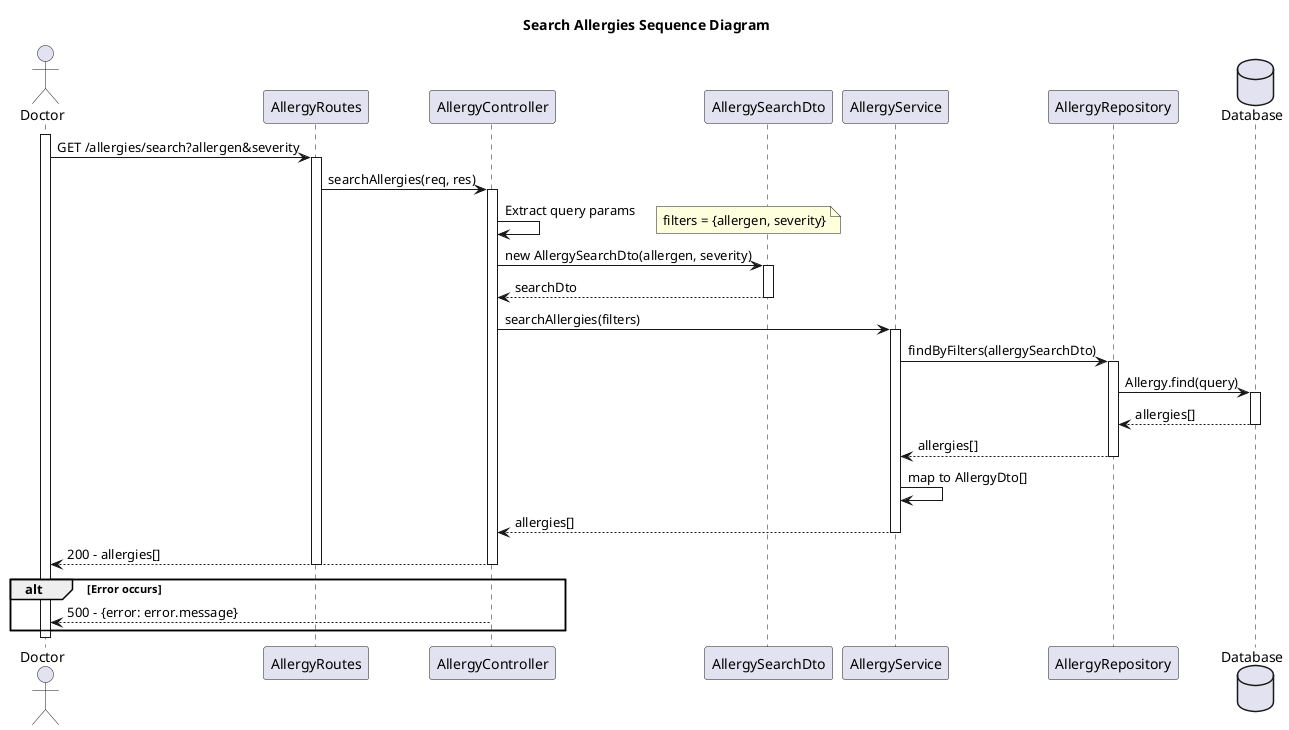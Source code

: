 @startuml
title "Search Allergies Sequence Diagram"

actor Doctor
participant AllergyRoutes
participant AllergyController
participant AllergySearchDto
participant AllergyService
participant AllergyRepository
database Database

activate Doctor
Doctor -> AllergyRoutes: GET /allergies/search?allergen&severity
activate AllergyRoutes

AllergyRoutes -> AllergyController: searchAllergies(req, res)
activate AllergyController

AllergyController -> AllergyController: Extract query params
note right: filters = {allergen, severity}

AllergyController -> AllergySearchDto: new AllergySearchDto(allergen, severity)
activate AllergySearchDto
AllergySearchDto --> AllergyController: searchDto
deactivate AllergySearchDto

AllergyController -> AllergyService: searchAllergies(filters)
activate AllergyService

AllergyService -> AllergyRepository: findByFilters(allergySearchDto)
activate AllergyRepository

AllergyRepository -> Database: Allergy.find(query)
activate Database
Database --> AllergyRepository: allergies[]
deactivate Database

AllergyRepository --> AllergyService: allergies[]
deactivate AllergyRepository

AllergyService -> AllergyService: map to AllergyDto[]
AllergyService --> AllergyController: allergies[]
deactivate AllergyService

AllergyController --> Doctor: 200 - allergies[]
deactivate AllergyController
deactivate AllergyRoutes

alt Error occurs
    AllergyController --> Doctor: 500 - {error: error.message}
end

deactivate Doctor

@enduml
